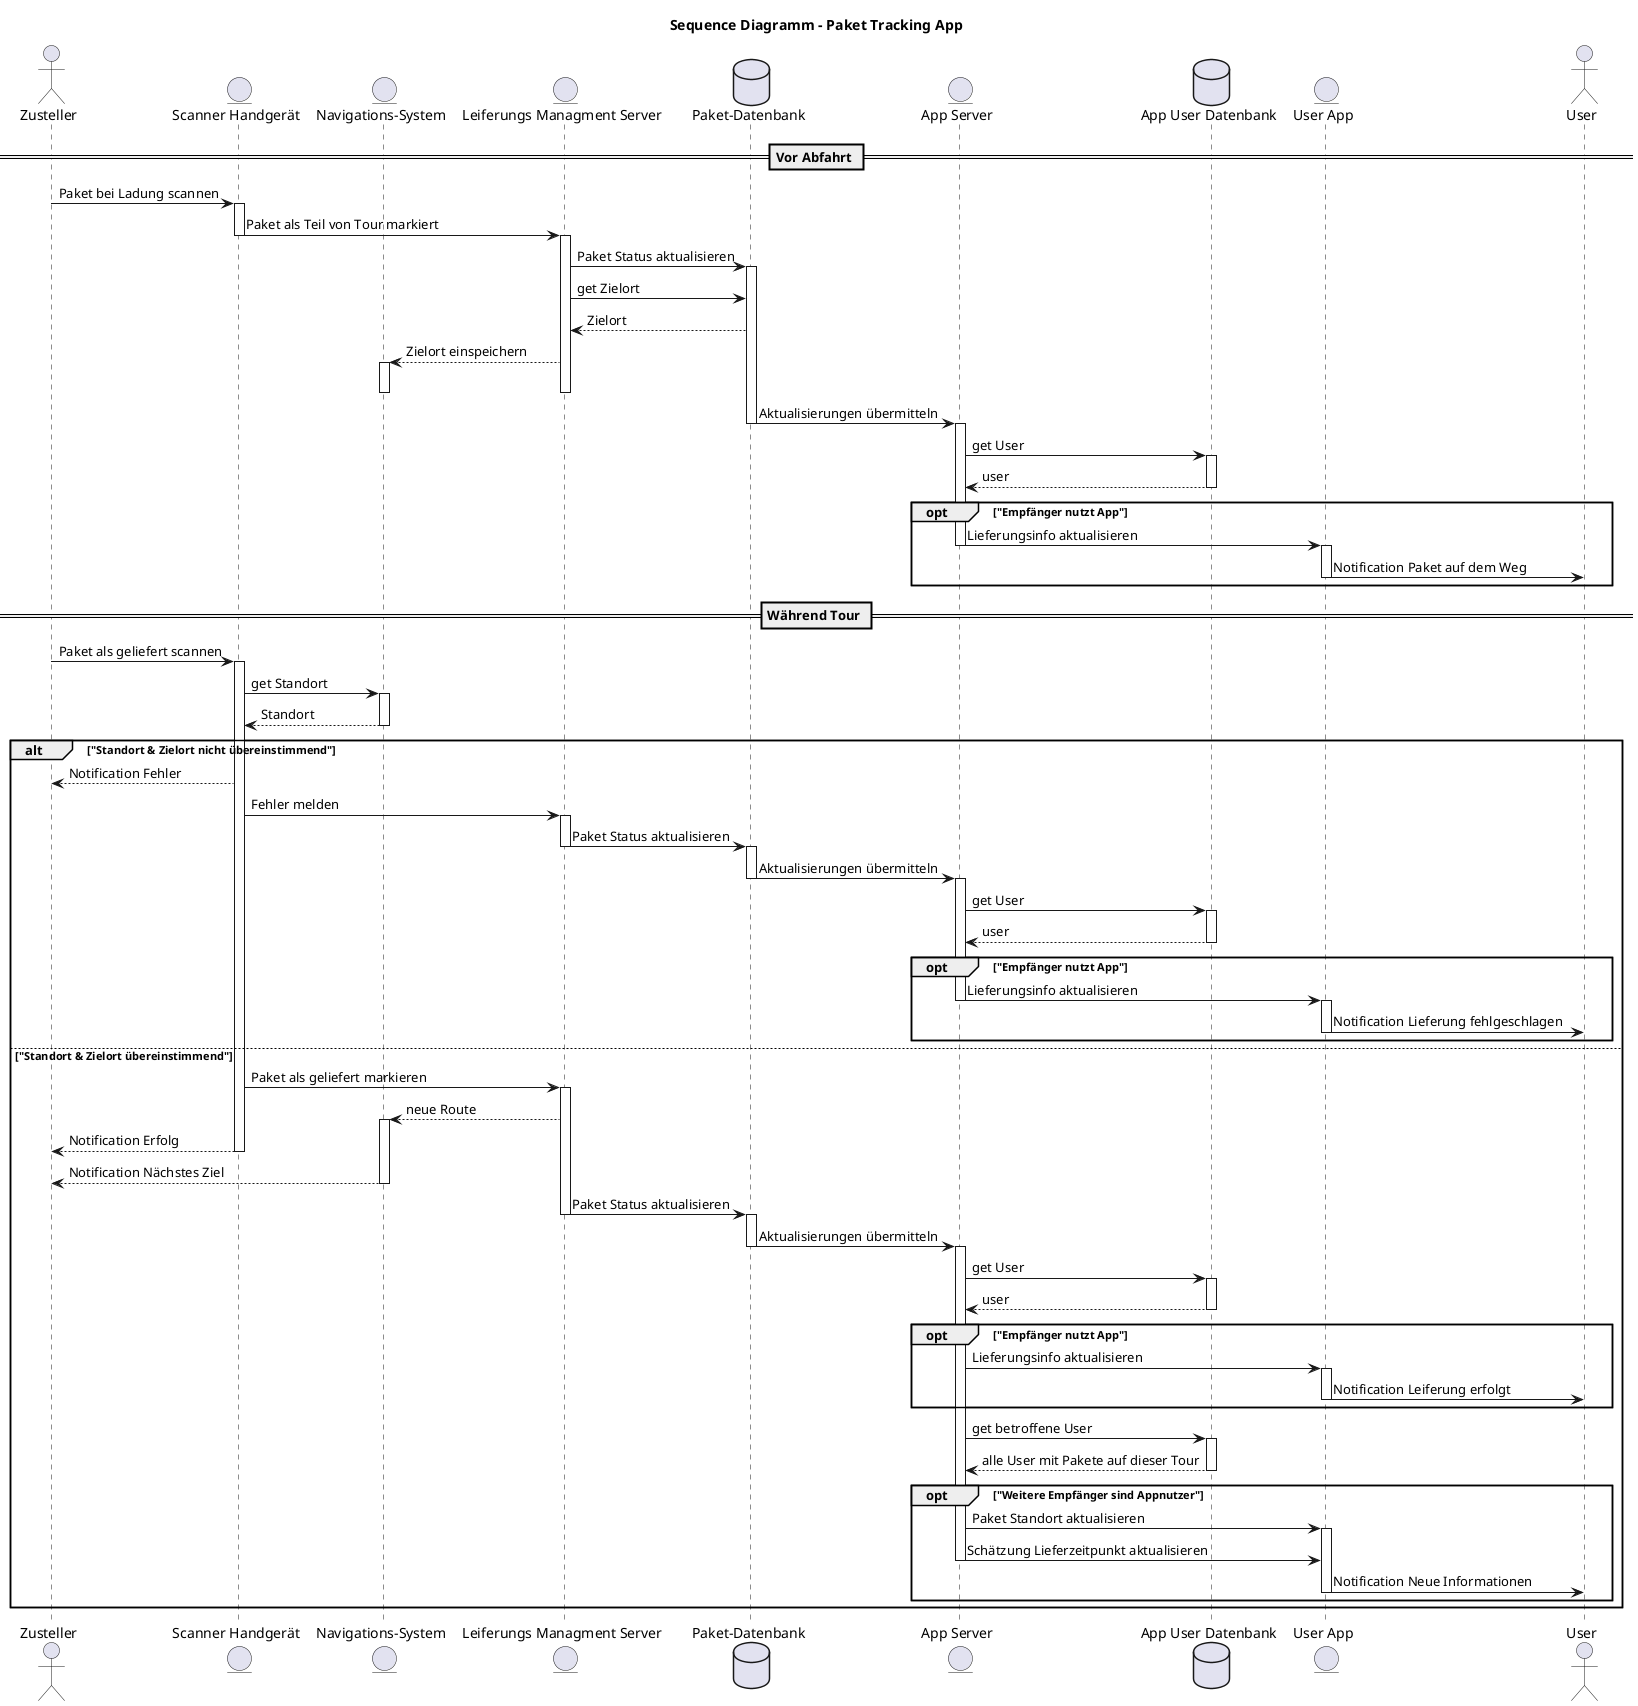 @startuml sequence
title Sequence Diagramm - Paket Tracking App 

actor DeliveryPerson as "Zusteller"
entity Scanner as "Scanner Handgerät"
entity Navi as "Navigations-System"
entity DeliveryServer as "Leiferungs Managment Server"
database PackageDb as "Paket-Datenbank"
entity AppServer as "App Server"
database UserDb as "App User Datenbank"
entity UserApp as "User App"
actor User as "User"

== Vor Abfahrt ==
DeliveryPerson -> Scanner: Paket bei Ladung scannen
    activate Scanner

Scanner -> DeliveryServer: Paket als Teil von Tour markiert 
    deactivate Scanner
    activate DeliveryServer

DeliveryServer -> PackageDb: Paket Status aktualisieren
    activate PackageDb
DeliveryServer -> PackageDb: get Zielort 
PackageDb --> DeliveryServer: Zielort
DeliveryServer --> Navi: Zielort einspeichern
    activate Navi
    deactivate Navi
    deactivate DeliveryServer
PackageDb -> AppServer: Aktualisierungen übermitteln
    deactivate PackageDb
    activate AppServer
   
AppServer -> UserDb: get User
        activate UserDb
UserDb --> AppServer: user
        deactivate UserDb

opt "Empfänger nutzt App"
    AppServer -> UserApp: Lieferungsinfo aktualisieren
        deactivate AppServer
        activate UserApp
    UserApp -> User: Notification Paket auf dem Weg
        deactivate UserApp
end 

== Während Tour ==
DeliveryPerson -> Scanner: Paket als geliefert scannen
    activate Scanner
Scanner -> Navi: get Standort
    activate Navi
Scanner <-- Navi: Standort
    deactivate Navi

alt "Standort & Zielort nicht übereinstimmend"
    Scanner --> DeliveryPerson: Notification Fehler
    Scanner -> DeliveryServer: Fehler melden
        activate DeliveryServer
    DeliveryServer -> PackageDb: Paket Status aktualisieren
            deactivate DeliveryServer
            activate PackageDb
    PackageDb -> AppServer: Aktualisierungen übermitteln
                deactivate PackageDb
                activate AppServer
      AppServer -> UserDb: get User
                activate UserDb
            UserDb --> AppServer: user
                deactivate UserDb

        opt "Empfänger nutzt App"
            AppServer -> UserApp: Lieferungsinfo aktualisieren
                deactivate AppServer
                activate UserApp
            UserApp -> User: Notification Lieferung fehlgeschlagen
                deactivate UserApp
        end 


    else "Standort & Zielort übereinstimmend"
        Scanner -> DeliveryServer: Paket als geliefert markieren
            activate DeliveryServer
        Navi <-- DeliveryServer: neue Route
            activate Navi

        DeliveryPerson <-- Scanner: Notification Erfolg
            deactivate Scanner
        DeliveryPerson <-- Navi: Notification Nächstes Ziel
            deactivate Navi

        DeliveryServer -> PackageDb:Paket Status aktualisieren
            deactivate DeliveryServer
            activate PackageDb
        PackageDb -> AppServer: Aktualisierungen übermitteln
        deactivate PackageDb
        activate AppServer

     

        AppServer -> UserDb: get User
            activate UserDb
        UserDb --> AppServer: user
            deactivate UserDb

    opt "Empfänger nutzt App"
        AppServer -> UserApp: Lieferungsinfo aktualisieren
            activate UserApp
        UserApp -> User: Notification Leiferung erfolgt
                deactivate UserApp
    end 

    AppServer -> UserDb: get betroffene User
                activate UserDb
    UserDb --> AppServer: alle User mit Pakete auf dieser Tour
            deactivate UserDb

    opt "Weitere Empfänger sind Appnutzer"
            AppServer -> UserApp: Paket Standort aktualisieren
            activate UserApp
            AppServer -> UserApp: Schätzung Lieferzeitpunkt aktualisieren
                deactivate AppServer
            UserApp -> User: Notification Neue Informationen
            deactivate UserApp
    end
end



@enduml
